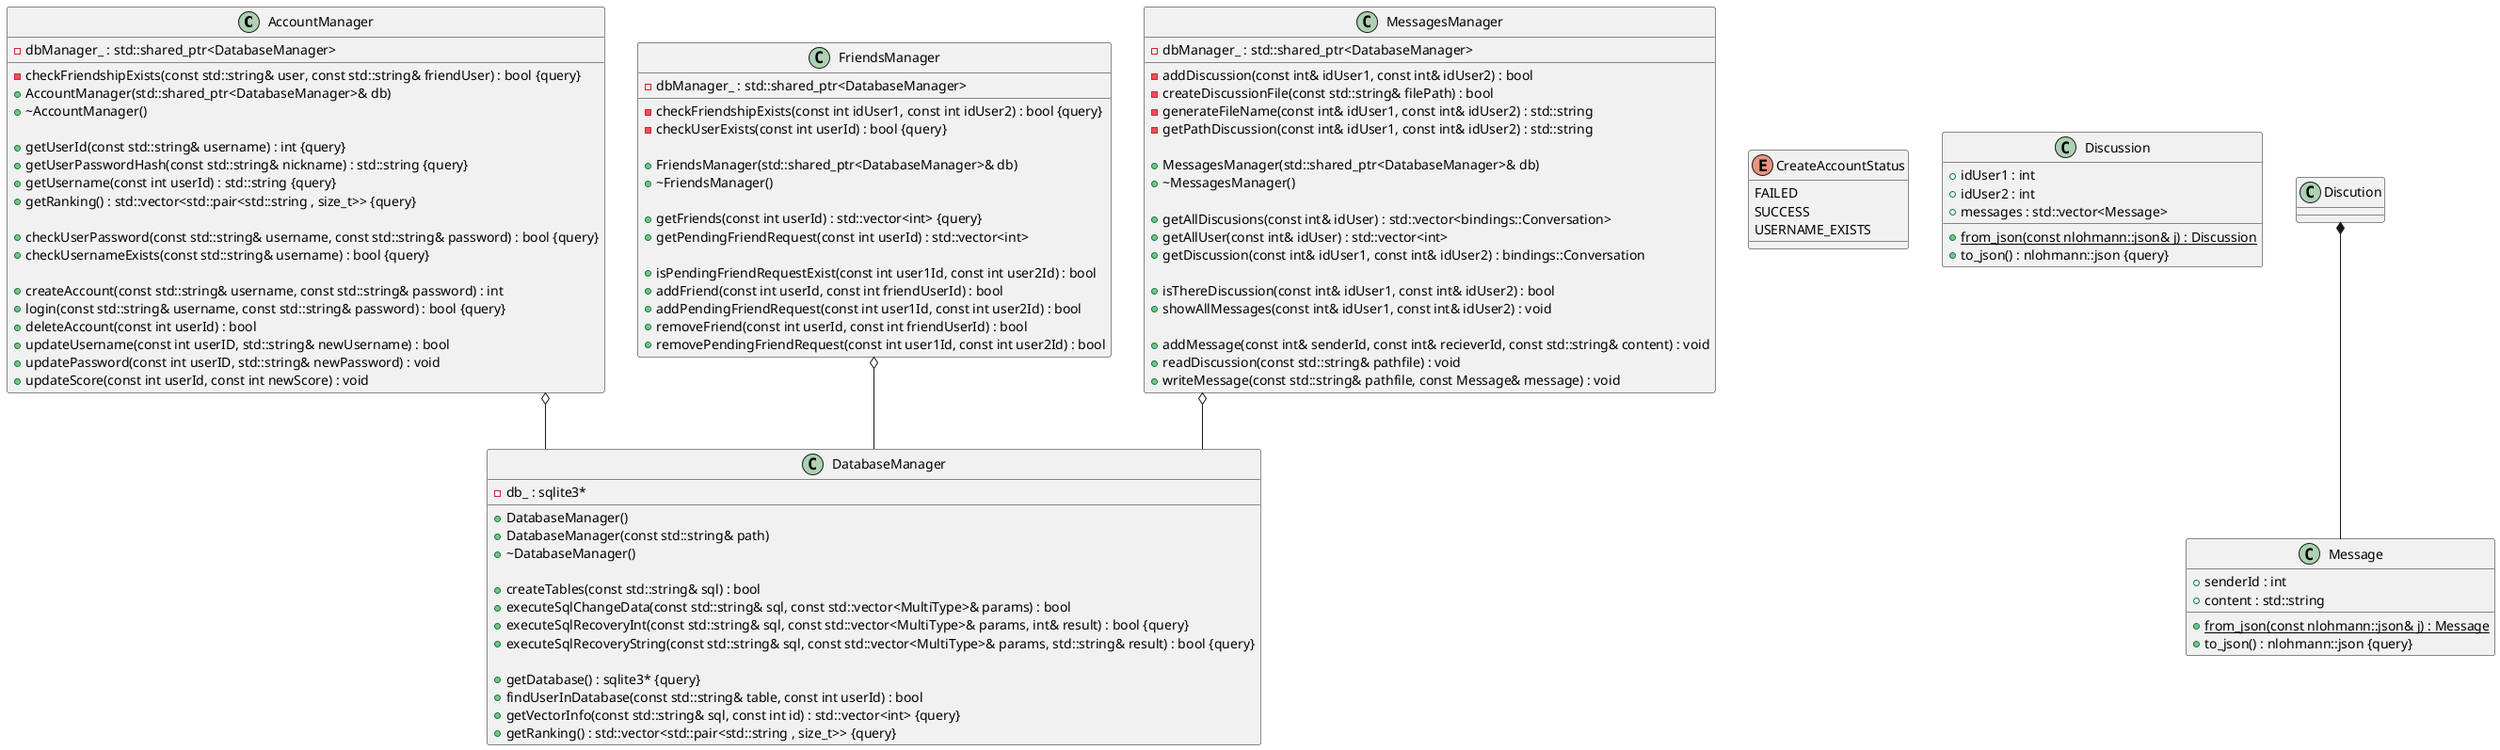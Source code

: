 @startuml DatabaseClass
skinparam linetype ortho




/' Objects '/

class AccountManager {
	-checkFriendshipExists(const std::string& user, const std::string& friendUser) : bool {query}
	-dbManager_ : std::shared_ptr<DatabaseManager>

	+AccountManager(std::shared_ptr<DatabaseManager>& db)
	+~AccountManager()

	+getUserId(const std::string& username) : int {query}
	+getUserPasswordHash(const std::string& nickname) : std::string {query}
	+getUsername(const int userId) : std::string {query}
	+getRanking() : std::vector<std::pair<std::string , size_t>> {query}

	+checkUserPassword(const std::string& username, const std::string& password) : bool {query}
	+checkUsernameExists(const std::string& username) : bool {query}

	+createAccount(const std::string& username, const std::string& password) : int
	+login(const std::string& username, const std::string& password) : bool {query}
	+deleteAccount(const int userId) : bool
	+updateUsername(const int userID, std::string& newUsername) : bool
	+updatePassword(const int userID, std::string& newPassword) : void
	+updateScore(const int userId, const int newScore) : void
}


class DatabaseManager {
	-db_ : sqlite3*

	+DatabaseManager()
	+DatabaseManager(const std::string& path)
	+~DatabaseManager()
	
	+createTables(const std::string& sql) : bool
	+executeSqlChangeData(const std::string& sql, const std::vector<MultiType>& params) : bool
	+executeSqlRecoveryInt(const std::string& sql, const std::vector<MultiType>& params, int& result) : bool {query}
	+executeSqlRecoveryString(const std::string& sql, const std::vector<MultiType>& params, std::string& result) : bool {query}

	+getDatabase() : sqlite3* {query}
	+findUserInDatabase(const std::string& table, const int userId) : bool
	+getVectorInfo(const std::string& sql, const int id) : std::vector<int> {query}
	+getRanking() : std::vector<std::pair<std::string , size_t>> {query}
}


class FriendsManager {
	-dbManager_ : std::shared_ptr<DatabaseManager>
	-checkFriendshipExists(const int idUser1, const int idUser2) : bool {query}
	-checkUserExists(const int userId) : bool {query}

	+FriendsManager(std::shared_ptr<DatabaseManager>& db)
	+~FriendsManager()

	+getFriends(const int userId) : std::vector<int> {query}
	+getPendingFriendRequest(const int userId) : std::vector<int>

	+isPendingFriendRequestExist(const int user1Id, const int user2Id) : bool
	+addFriend(const int userId, const int friendUserId) : bool
	+addPendingFriendRequest(const int user1Id, const int user2Id) : bool
	+removeFriend(const int userId, const int friendUserId) : bool
	+removePendingFriendRequest(const int user1Id, const int user2Id) : bool
}


class MessagesManager {
	-dbManager_ : std::shared_ptr<DatabaseManager>

	-addDiscussion(const int& idUser1, const int& idUser2) : bool
	-createDiscussionFile(const std::string& filePath) : bool
	-generateFileName(const int& idUser1, const int& idUser2) : std::string
	-getPathDiscussion(const int& idUser1, const int& idUser2) : std::string

	+MessagesManager(std::shared_ptr<DatabaseManager>& db)
	+~MessagesManager()

	+getAllDiscusions(const int& idUser) : std::vector<bindings::Conversation>
	+getAllUser(const int& idUser) : std::vector<int>
	+getDiscussion(const int& idUser1, const int& idUser2) : bindings::Conversation

	+isThereDiscussion(const int& idUser1, const int& idUser2) : bool
	+showAllMessages(const int& idUser1, const int& idUser2) : void

	+addMessage(const int& senderId, const int& recieverId, const std::string& content) : void
	+readDiscussion(const std::string& pathfile) : void
	+writeMessage(const std::string& pathfile, const Message& message) : void
}


enum CreateAccountStatus {
	FAILED
	SUCCESS
	USERNAME_EXISTS
}


class Discussion {
	+{static} from_json(const nlohmann::json& j) : Discussion
	+idUser1 : int
	+idUser2 : int
	+to_json() : nlohmann::json {query}
	+messages : std::vector<Message>
}


class Message {
	+{static} from_json(const nlohmann::json& j) : Message
	+senderId : int
	+to_json() : nlohmann::json {query}
	+content : std::string
}

/' Inheritance relationships '/




/' Aggregation relationships '/

AccountManager o-- DatabaseManager


Discution *-- Message


FriendsManager o-- DatabaseManager


MessagesManager o-- DatabaseManager






/' Nested objects '/



@enduml
